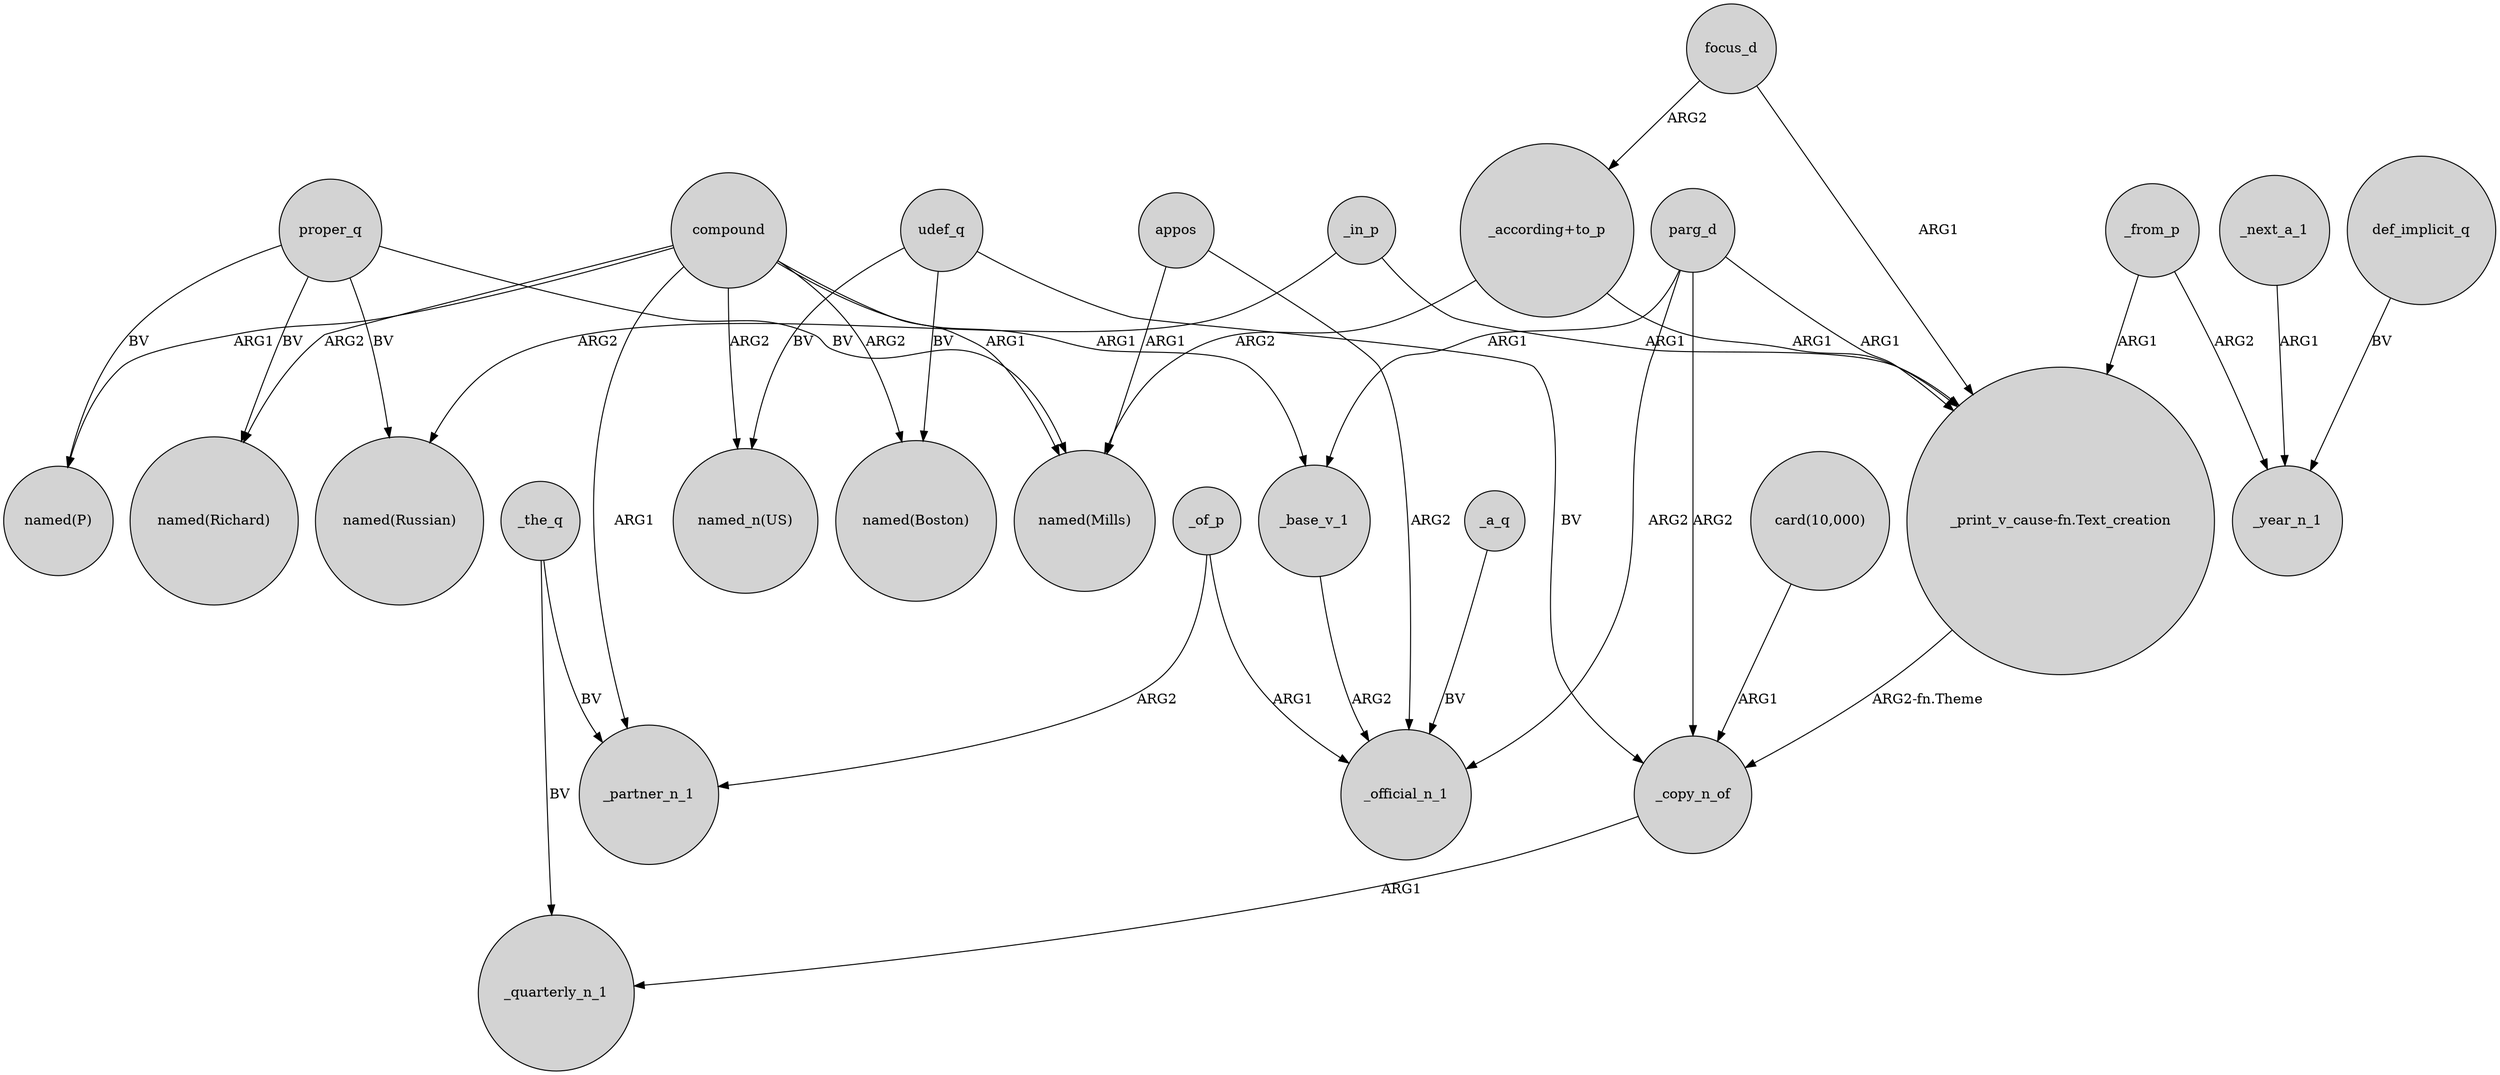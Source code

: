 digraph {
	node [shape=circle style=filled]
	proper_q -> "named(Russian)" [label=BV]
	appos -> _official_n_1 [label=ARG2]
	udef_q -> "named_n(US)" [label=BV]
	compound -> "named(Mills)" [label=ARG1]
	"card(10,000)" -> _copy_n_of [label=ARG1]
	def_implicit_q -> _year_n_1 [label=BV]
	_copy_n_of -> _quarterly_n_1 [label=ARG1]
	compound -> "named(Richard)" [label=ARG2]
	compound -> "named(Boston)" [label=ARG2]
	compound -> _partner_n_1 [label=ARG1]
	parg_d -> "_print_v_cause-fn.Text_creation" [label=ARG1]
	compound -> "named_n(US)" [label=ARG2]
	_from_p -> _year_n_1 [label=ARG2]
	parg_d -> _official_n_1 [label=ARG2]
	_in_p -> "_print_v_cause-fn.Text_creation" [label=ARG1]
	proper_q -> "named(Richard)" [label=BV]
	appos -> "named(Mills)" [label=ARG1]
	_a_q -> _official_n_1 [label=BV]
	compound -> _base_v_1 [label=ARG1]
	"_according+to_p" -> "_print_v_cause-fn.Text_creation" [label=ARG1]
	"_according+to_p" -> "named(Mills)" [label=ARG2]
	_in_p -> "named(Russian)" [label=ARG2]
	proper_q -> "named(Mills)" [label=BV]
	_next_a_1 -> _year_n_1 [label=ARG1]
	_the_q -> _partner_n_1 [label=BV]
	"_print_v_cause-fn.Text_creation" -> _copy_n_of [label="ARG2-fn.Theme"]
	parg_d -> _copy_n_of [label=ARG2]
	_base_v_1 -> _official_n_1 [label=ARG2]
	udef_q -> "named(Boston)" [label=BV]
	focus_d -> "_according+to_p" [label=ARG2]
	_the_q -> _quarterly_n_1 [label=BV]
	compound -> "named(P)" [label=ARG1]
	_of_p -> _official_n_1 [label=ARG1]
	_of_p -> _partner_n_1 [label=ARG2]
	parg_d -> _base_v_1 [label=ARG1]
	_from_p -> "_print_v_cause-fn.Text_creation" [label=ARG1]
	focus_d -> "_print_v_cause-fn.Text_creation" [label=ARG1]
	proper_q -> "named(P)" [label=BV]
	udef_q -> _copy_n_of [label=BV]
}

